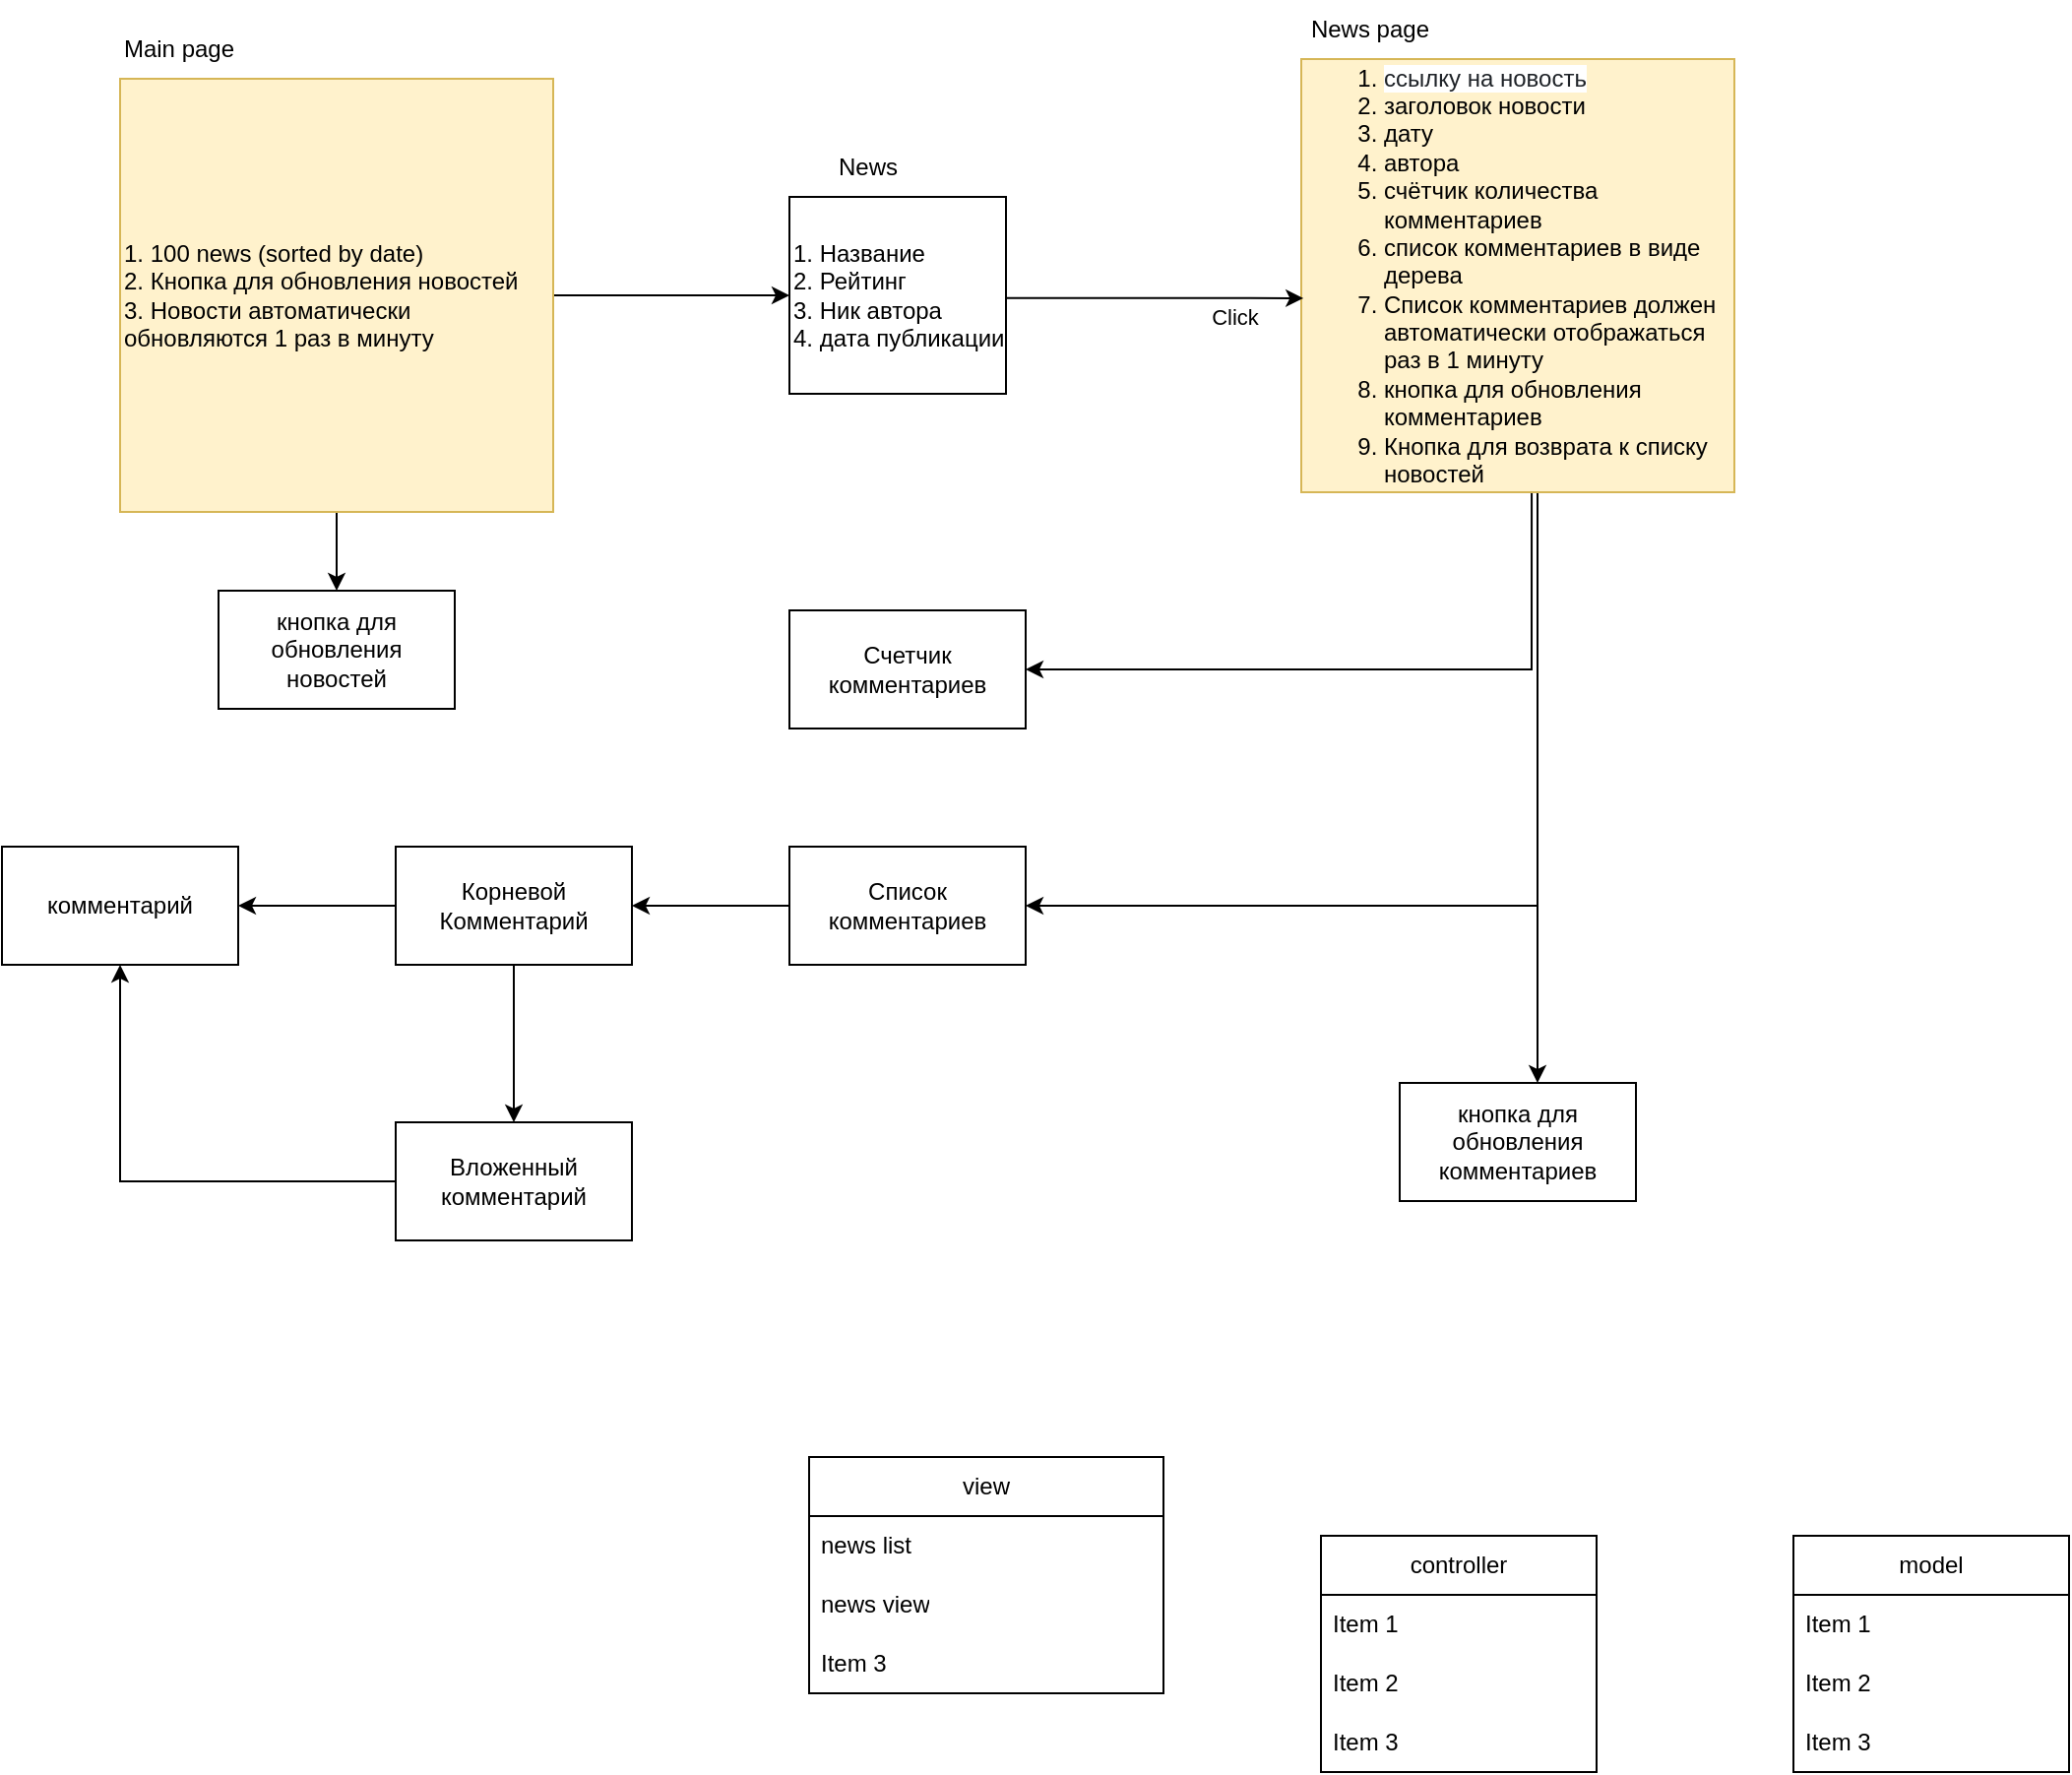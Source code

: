 <mxfile version="24.0.7" type="github">
  <diagram name="Page-1" id="gaQloLDde2CqD1FpQ-cP">
    <mxGraphModel dx="1242" dy="648" grid="1" gridSize="10" guides="1" tooltips="1" connect="1" arrows="1" fold="1" page="1" pageScale="1" pageWidth="850" pageHeight="1100" math="0" shadow="0">
      <root>
        <mxCell id="0" />
        <mxCell id="1" parent="0" />
        <mxCell id="nFpUhijqLWawbHpxaNXT-6" value="" style="edgeStyle=orthogonalEdgeStyle;rounded=0;orthogonalLoop=1;jettySize=auto;html=1;" edge="1" parent="1" source="nFpUhijqLWawbHpxaNXT-1" target="nFpUhijqLWawbHpxaNXT-5">
          <mxGeometry relative="1" as="geometry" />
        </mxCell>
        <mxCell id="nFpUhijqLWawbHpxaNXT-27" value="" style="edgeStyle=orthogonalEdgeStyle;rounded=0;orthogonalLoop=1;jettySize=auto;html=1;" edge="1" parent="1" source="nFpUhijqLWawbHpxaNXT-1" target="nFpUhijqLWawbHpxaNXT-26">
          <mxGeometry relative="1" as="geometry" />
        </mxCell>
        <mxCell id="nFpUhijqLWawbHpxaNXT-1" value="1. 100 news (sorted by date)&lt;div&gt;2. Кнопка для обновления новостей&lt;/div&gt;&lt;div&gt;3. Новости автоматически обновляются 1 раз в минуту&lt;/div&gt;" style="whiteSpace=wrap;html=1;aspect=fixed;align=left;fillColor=#fff2cc;strokeColor=#d6b656;" vertex="1" parent="1">
          <mxGeometry x="60" y="50" width="220" height="220" as="geometry" />
        </mxCell>
        <mxCell id="nFpUhijqLWawbHpxaNXT-4" value="Main page" style="text;html=1;align=center;verticalAlign=middle;whiteSpace=wrap;rounded=0;" vertex="1" parent="1">
          <mxGeometry x="60" y="20" width="60" height="30" as="geometry" />
        </mxCell>
        <mxCell id="nFpUhijqLWawbHpxaNXT-5" value="1. Название&lt;div&gt;2. Рейтинг&lt;/div&gt;&lt;div&gt;3. Ник автора&lt;/div&gt;&lt;div&gt;4. дата публикации&lt;/div&gt;" style="whiteSpace=wrap;html=1;align=left;" vertex="1" parent="1">
          <mxGeometry x="400" y="110" width="110" height="100" as="geometry" />
        </mxCell>
        <mxCell id="nFpUhijqLWawbHpxaNXT-7" value="News" style="text;html=1;align=center;verticalAlign=middle;whiteSpace=wrap;rounded=0;" vertex="1" parent="1">
          <mxGeometry x="410" y="80" width="60" height="30" as="geometry" />
        </mxCell>
        <mxCell id="nFpUhijqLWawbHpxaNXT-15" style="edgeStyle=orthogonalEdgeStyle;rounded=0;orthogonalLoop=1;jettySize=auto;html=1;entryX=1;entryY=0.5;entryDx=0;entryDy=0;exitX=0.532;exitY=1.002;exitDx=0;exitDy=0;exitPerimeter=0;" edge="1" parent="1" source="nFpUhijqLWawbHpxaNXT-8" target="nFpUhijqLWawbHpxaNXT-13">
          <mxGeometry relative="1" as="geometry">
            <mxPoint x="780" y="280" as="sourcePoint" />
          </mxGeometry>
        </mxCell>
        <mxCell id="nFpUhijqLWawbHpxaNXT-18" style="edgeStyle=orthogonalEdgeStyle;rounded=0;orthogonalLoop=1;jettySize=auto;html=1;exitX=0.5;exitY=1;exitDx=0;exitDy=0;entryX=1;entryY=0.5;entryDx=0;entryDy=0;" edge="1" parent="1" source="nFpUhijqLWawbHpxaNXT-8" target="nFpUhijqLWawbHpxaNXT-16">
          <mxGeometry relative="1" as="geometry">
            <Array as="points">
              <mxPoint x="780" y="260" />
              <mxPoint x="780" y="470" />
            </Array>
          </mxGeometry>
        </mxCell>
        <mxCell id="nFpUhijqLWawbHpxaNXT-29" value="" style="edgeStyle=orthogonalEdgeStyle;rounded=0;orthogonalLoop=1;jettySize=auto;html=1;" edge="1" parent="1" source="nFpUhijqLWawbHpxaNXT-8" target="nFpUhijqLWawbHpxaNXT-28">
          <mxGeometry relative="1" as="geometry">
            <Array as="points">
              <mxPoint x="780" y="510" />
              <mxPoint x="780" y="510" />
            </Array>
          </mxGeometry>
        </mxCell>
        <mxCell id="nFpUhijqLWawbHpxaNXT-8" value="&lt;ol&gt;&lt;li&gt;&lt;span style=&quot;background-color: rgb(255, 255, 255); color: rgb(31, 35, 40);&quot;&gt;ссылку на новость&lt;/span&gt;&lt;br&gt;&lt;/li&gt;&lt;li&gt;заголовок новости&lt;/li&gt;&lt;li&gt;дату&lt;/li&gt;&lt;li&gt;автора&lt;/li&gt;&lt;li&gt;счётчик количества комментариев&lt;/li&gt;&lt;li&gt;список комментариев в виде дерева&lt;br&gt;&lt;/li&gt;&lt;li&gt;Список комментариев должен автоматически отображаться раз в 1 минуту&lt;/li&gt;&lt;li&gt;кнопка для обновления комментариев&lt;/li&gt;&lt;li&gt;Кнопка для возврата к списку новостей&lt;/li&gt;&lt;/ol&gt;" style="whiteSpace=wrap;html=1;aspect=fixed;align=left;fillColor=#fff2cc;strokeColor=#d6b656;" vertex="1" parent="1">
          <mxGeometry x="660" y="40" width="220" height="220" as="geometry" />
        </mxCell>
        <mxCell id="nFpUhijqLWawbHpxaNXT-9" value="News page" style="text;html=1;align=center;verticalAlign=middle;whiteSpace=wrap;rounded=0;" vertex="1" parent="1">
          <mxGeometry x="660" y="10" width="70" height="30" as="geometry" />
        </mxCell>
        <mxCell id="nFpUhijqLWawbHpxaNXT-10" style="edgeStyle=orthogonalEdgeStyle;rounded=0;orthogonalLoop=1;jettySize=auto;html=1;entryX=0.005;entryY=0.552;entryDx=0;entryDy=0;entryPerimeter=0;exitX=1;exitY=0.5;exitDx=0;exitDy=0;" edge="1" parent="1" source="nFpUhijqLWawbHpxaNXT-5" target="nFpUhijqLWawbHpxaNXT-8">
          <mxGeometry relative="1" as="geometry">
            <Array as="points">
              <mxPoint x="510" y="161" />
            </Array>
          </mxGeometry>
        </mxCell>
        <mxCell id="nFpUhijqLWawbHpxaNXT-11" value="Click" style="edgeLabel;html=1;align=center;verticalAlign=middle;resizable=0;points=[];" vertex="1" connectable="0" parent="nFpUhijqLWawbHpxaNXT-10">
          <mxGeometry x="0.558" y="-2" relative="1" as="geometry">
            <mxPoint x="-2" y="7" as="offset" />
          </mxGeometry>
        </mxCell>
        <mxCell id="nFpUhijqLWawbHpxaNXT-13" value="Счетчик комментариев" style="rounded=0;whiteSpace=wrap;html=1;" vertex="1" parent="1">
          <mxGeometry x="400" y="320" width="120" height="60" as="geometry" />
        </mxCell>
        <mxCell id="nFpUhijqLWawbHpxaNXT-20" value="" style="edgeStyle=orthogonalEdgeStyle;rounded=0;orthogonalLoop=1;jettySize=auto;html=1;" edge="1" parent="1" source="nFpUhijqLWawbHpxaNXT-16" target="nFpUhijqLWawbHpxaNXT-19">
          <mxGeometry relative="1" as="geometry" />
        </mxCell>
        <mxCell id="nFpUhijqLWawbHpxaNXT-16" value="Список комментариев" style="rounded=0;whiteSpace=wrap;html=1;" vertex="1" parent="1">
          <mxGeometry x="400" y="440" width="120" height="60" as="geometry" />
        </mxCell>
        <mxCell id="nFpUhijqLWawbHpxaNXT-22" value="" style="edgeStyle=orthogonalEdgeStyle;rounded=0;orthogonalLoop=1;jettySize=auto;html=1;" edge="1" parent="1" source="nFpUhijqLWawbHpxaNXT-19" target="nFpUhijqLWawbHpxaNXT-21">
          <mxGeometry relative="1" as="geometry" />
        </mxCell>
        <mxCell id="nFpUhijqLWawbHpxaNXT-24" value="" style="edgeStyle=orthogonalEdgeStyle;rounded=0;orthogonalLoop=1;jettySize=auto;html=1;" edge="1" parent="1" source="nFpUhijqLWawbHpxaNXT-19" target="nFpUhijqLWawbHpxaNXT-23">
          <mxGeometry relative="1" as="geometry" />
        </mxCell>
        <mxCell id="nFpUhijqLWawbHpxaNXT-19" value="Корневой Комментарий" style="whiteSpace=wrap;html=1;rounded=0;" vertex="1" parent="1">
          <mxGeometry x="200" y="440" width="120" height="60" as="geometry" />
        </mxCell>
        <mxCell id="nFpUhijqLWawbHpxaNXT-25" style="edgeStyle=orthogonalEdgeStyle;rounded=0;orthogonalLoop=1;jettySize=auto;html=1;entryX=0.5;entryY=1;entryDx=0;entryDy=0;" edge="1" parent="1" source="nFpUhijqLWawbHpxaNXT-21" target="nFpUhijqLWawbHpxaNXT-23">
          <mxGeometry relative="1" as="geometry" />
        </mxCell>
        <mxCell id="nFpUhijqLWawbHpxaNXT-21" value="Вложенный комментарий" style="whiteSpace=wrap;html=1;rounded=0;" vertex="1" parent="1">
          <mxGeometry x="200" y="580" width="120" height="60" as="geometry" />
        </mxCell>
        <mxCell id="nFpUhijqLWawbHpxaNXT-23" value="комментарий" style="whiteSpace=wrap;html=1;rounded=0;" vertex="1" parent="1">
          <mxGeometry y="440" width="120" height="60" as="geometry" />
        </mxCell>
        <mxCell id="nFpUhijqLWawbHpxaNXT-26" value="кнопка для обновления новостей" style="whiteSpace=wrap;html=1;align=center;" vertex="1" parent="1">
          <mxGeometry x="110" y="310" width="120" height="60" as="geometry" />
        </mxCell>
        <mxCell id="nFpUhijqLWawbHpxaNXT-28" value="кнопка для обновления комментариев" style="whiteSpace=wrap;html=1;align=center;" vertex="1" parent="1">
          <mxGeometry x="710" y="560" width="120" height="60" as="geometry" />
        </mxCell>
        <mxCell id="nFpUhijqLWawbHpxaNXT-32" value="controller" style="swimlane;fontStyle=0;childLayout=stackLayout;horizontal=1;startSize=30;horizontalStack=0;resizeParent=1;resizeParentMax=0;resizeLast=0;collapsible=1;marginBottom=0;whiteSpace=wrap;html=1;" vertex="1" parent="1">
          <mxGeometry x="670" y="790" width="140" height="120" as="geometry" />
        </mxCell>
        <mxCell id="nFpUhijqLWawbHpxaNXT-33" value="Item 1" style="text;strokeColor=none;fillColor=none;align=left;verticalAlign=middle;spacingLeft=4;spacingRight=4;overflow=hidden;points=[[0,0.5],[1,0.5]];portConstraint=eastwest;rotatable=0;whiteSpace=wrap;html=1;" vertex="1" parent="nFpUhijqLWawbHpxaNXT-32">
          <mxGeometry y="30" width="140" height="30" as="geometry" />
        </mxCell>
        <mxCell id="nFpUhijqLWawbHpxaNXT-34" value="Item 2" style="text;strokeColor=none;fillColor=none;align=left;verticalAlign=middle;spacingLeft=4;spacingRight=4;overflow=hidden;points=[[0,0.5],[1,0.5]];portConstraint=eastwest;rotatable=0;whiteSpace=wrap;html=1;" vertex="1" parent="nFpUhijqLWawbHpxaNXT-32">
          <mxGeometry y="60" width="140" height="30" as="geometry" />
        </mxCell>
        <mxCell id="nFpUhijqLWawbHpxaNXT-35" value="Item 3" style="text;strokeColor=none;fillColor=none;align=left;verticalAlign=middle;spacingLeft=4;spacingRight=4;overflow=hidden;points=[[0,0.5],[1,0.5]];portConstraint=eastwest;rotatable=0;whiteSpace=wrap;html=1;" vertex="1" parent="nFpUhijqLWawbHpxaNXT-32">
          <mxGeometry y="90" width="140" height="30" as="geometry" />
        </mxCell>
        <mxCell id="nFpUhijqLWawbHpxaNXT-36" value="model" style="swimlane;fontStyle=0;childLayout=stackLayout;horizontal=1;startSize=30;horizontalStack=0;resizeParent=1;resizeParentMax=0;resizeLast=0;collapsible=1;marginBottom=0;whiteSpace=wrap;html=1;" vertex="1" parent="1">
          <mxGeometry x="910" y="790" width="140" height="120" as="geometry" />
        </mxCell>
        <mxCell id="nFpUhijqLWawbHpxaNXT-37" value="Item 1" style="text;strokeColor=none;fillColor=none;align=left;verticalAlign=middle;spacingLeft=4;spacingRight=4;overflow=hidden;points=[[0,0.5],[1,0.5]];portConstraint=eastwest;rotatable=0;whiteSpace=wrap;html=1;" vertex="1" parent="nFpUhijqLWawbHpxaNXT-36">
          <mxGeometry y="30" width="140" height="30" as="geometry" />
        </mxCell>
        <mxCell id="nFpUhijqLWawbHpxaNXT-38" value="Item 2" style="text;strokeColor=none;fillColor=none;align=left;verticalAlign=middle;spacingLeft=4;spacingRight=4;overflow=hidden;points=[[0,0.5],[1,0.5]];portConstraint=eastwest;rotatable=0;whiteSpace=wrap;html=1;" vertex="1" parent="nFpUhijqLWawbHpxaNXT-36">
          <mxGeometry y="60" width="140" height="30" as="geometry" />
        </mxCell>
        <mxCell id="nFpUhijqLWawbHpxaNXT-39" value="Item 3" style="text;strokeColor=none;fillColor=none;align=left;verticalAlign=middle;spacingLeft=4;spacingRight=4;overflow=hidden;points=[[0,0.5],[1,0.5]];portConstraint=eastwest;rotatable=0;whiteSpace=wrap;html=1;" vertex="1" parent="nFpUhijqLWawbHpxaNXT-36">
          <mxGeometry y="90" width="140" height="30" as="geometry" />
        </mxCell>
        <mxCell id="nFpUhijqLWawbHpxaNXT-40" value="view" style="swimlane;fontStyle=0;childLayout=stackLayout;horizontal=1;startSize=30;horizontalStack=0;resizeParent=1;resizeParentMax=0;resizeLast=0;collapsible=1;marginBottom=0;whiteSpace=wrap;html=1;direction=east;" vertex="1" parent="1">
          <mxGeometry x="410" y="750" width="180" height="120" as="geometry">
            <mxRectangle x="410" y="790" width="60" height="30" as="alternateBounds" />
          </mxGeometry>
        </mxCell>
        <mxCell id="nFpUhijqLWawbHpxaNXT-41" value="news list" style="text;strokeColor=none;fillColor=none;align=left;verticalAlign=middle;spacingLeft=4;spacingRight=4;overflow=hidden;points=[[0,0.5],[1,0.5]];portConstraint=eastwest;rotatable=0;whiteSpace=wrap;html=1;" vertex="1" parent="nFpUhijqLWawbHpxaNXT-40">
          <mxGeometry y="30" width="180" height="30" as="geometry" />
        </mxCell>
        <mxCell id="nFpUhijqLWawbHpxaNXT-42" value="news view" style="text;strokeColor=none;fillColor=none;align=left;verticalAlign=middle;spacingLeft=4;spacingRight=4;overflow=hidden;points=[[0,0.5],[1,0.5]];portConstraint=eastwest;rotatable=0;whiteSpace=wrap;html=1;" vertex="1" parent="nFpUhijqLWawbHpxaNXT-40">
          <mxGeometry y="60" width="180" height="30" as="geometry" />
        </mxCell>
        <mxCell id="nFpUhijqLWawbHpxaNXT-43" value="Item 3" style="text;strokeColor=none;fillColor=none;align=left;verticalAlign=middle;spacingLeft=4;spacingRight=4;overflow=hidden;points=[[0,0.5],[1,0.5]];portConstraint=eastwest;rotatable=0;whiteSpace=wrap;html=1;" vertex="1" parent="nFpUhijqLWawbHpxaNXT-40">
          <mxGeometry y="90" width="180" height="30" as="geometry" />
        </mxCell>
      </root>
    </mxGraphModel>
  </diagram>
</mxfile>
